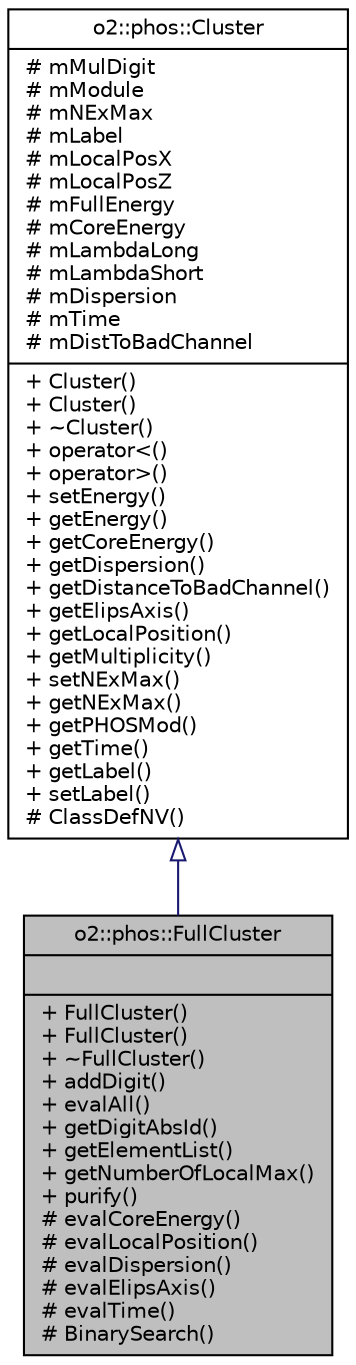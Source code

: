 digraph "o2::phos::FullCluster"
{
 // INTERACTIVE_SVG=YES
  bgcolor="transparent";
  edge [fontname="Helvetica",fontsize="10",labelfontname="Helvetica",labelfontsize="10"];
  node [fontname="Helvetica",fontsize="10",shape=record];
  Node0 [label="{o2::phos::FullCluster\n||+ FullCluster()\l+ FullCluster()\l+ ~FullCluster()\l+ addDigit()\l+ evalAll()\l+ getDigitAbsId()\l+ getElementList()\l+ getNumberOfLocalMax()\l+ purify()\l# evalCoreEnergy()\l# evalLocalPosition()\l# evalDispersion()\l# evalElipsAxis()\l# evalTime()\l# BinarySearch()\l}",height=0.2,width=0.4,color="black", fillcolor="grey75", style="filled", fontcolor="black"];
  Node1 -> Node0 [dir="back",color="midnightblue",fontsize="10",style="solid",arrowtail="onormal",fontname="Helvetica"];
  Node1 [label="{o2::phos::Cluster\n|# mMulDigit\l# mModule\l# mNExMax\l# mLabel\l# mLocalPosX\l# mLocalPosZ\l# mFullEnergy\l# mCoreEnergy\l# mLambdaLong\l# mLambdaShort\l# mDispersion\l# mTime\l# mDistToBadChannel\l|+ Cluster()\l+ Cluster()\l+ ~Cluster()\l+ operator\<()\l+ operator\>()\l+ setEnergy()\l+ getEnergy()\l+ getCoreEnergy()\l+ getDispersion()\l+ getDistanceToBadChannel()\l+ getElipsAxis()\l+ getLocalPosition()\l+ getMultiplicity()\l+ setNExMax()\l+ getNExMax()\l+ getPHOSMod()\l+ getTime()\l+ getLabel()\l+ setLabel()\l# ClassDefNV()\l}",height=0.2,width=0.4,color="black",URL="$dd/d6c/classo2_1_1phos_1_1Cluster.html",tooltip="Contains PHOS cluster parameters. "];
}
